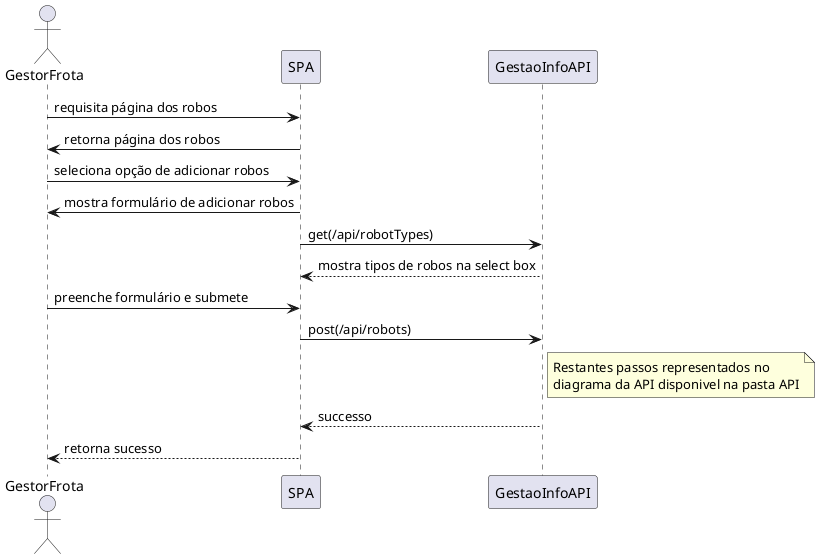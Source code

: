 @startuml

actor GestorFrota as User

participant SPA
participant "GestaoInfoAPI" as API

User -> SPA: requisita página dos robos
SPA -> User: retorna página dos robos

User -> SPA: seleciona opção de adicionar robos
SPA -> User: mostra formulário de adicionar robos

SPA -> API: get(/api/robotTypes)
API --> SPA: mostra tipos de robos na select box

User -> SPA: preenche formulário e submete

SPA -> API: post(/api/robots)

note right of API 
    Restantes passos representados no 
    diagrama da API disponivel na pasta API
end note

API --> SPA: successo
SPA --> User: retorna sucesso

@enduml